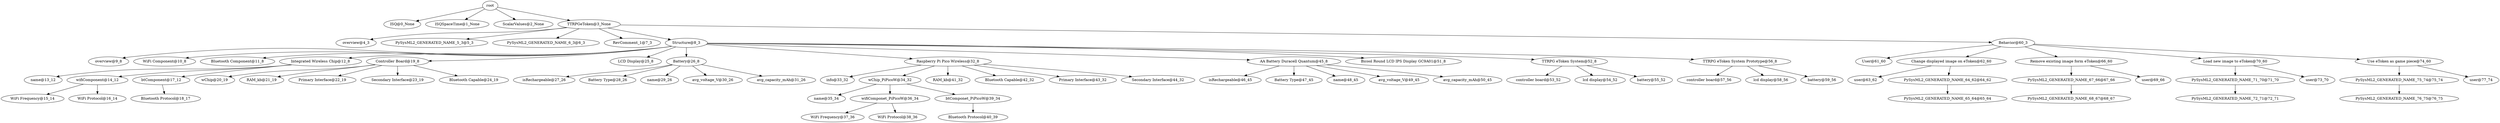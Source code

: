 digraph tree {
    "root";
    "ISQ@0_None";
    "ISQSpaceTime@1_None";
    "ScalarValues@2_None";
    "TTRPGeToken@3_None";
    "overview@4_3";
    "PySysML2_GENERATED_NAME_5_3@5_3";
    "PySysML2_GENERATED_NAME_6_3@6_3";
    "RevComment_1@7_3";
    "Structure@8_3";
    "overview@9_8";
    "WiFi Component@10_8";
    "Bluetooth Component@11_8";
    "Integrated Wireless Chip@12_8";
    "name@13_12";
    "wifiComponent@14_12";
    "WiFi Frequency@15_14";
    "WiFi Protocol@16_14";
    "btComponent@17_12";
    "Bluetooth Protocol@18_17";
    "Controller Board@19_8";
    "wChip@20_19";
    "RAM_kb@21_19";
    "Primary Interface@22_19";
    "Secondary Interface@23_19";
    "Bluetooth Capable@24_19";
    "LCD Display@25_8";
    "Battery@26_8";
    "isRechargeable@27_26";
    "Battery Type@28_26";
    "name@29_26";
    "avg_voltage_V@30_26";
    "avg_capacity_mAh@31_26";
    "Raspberry Pi Pico Wireless@32_8";
    "info@33_32";
    "wChip_PiPicoW@34_32";
    "name@35_34";
    "wifiComponet_PiPicoW@36_34";
    "WiFi Frequency@37_36";
    "WiFi Protocol@38_36";
    "btComponet_PiPicoW@39_34";
    "Bluetooth Protocol@40_39";
    "RAM_kb@41_32";
    "Bluetooth Capable@42_32";
    "Primary Interface@43_32";
    "Secondary Interface@44_32";
    "AA Battery Duracell Quantum@45_8";
    "isRechargeable@46_45";
    "Battery Type@47_45";
    "name@48_45";
    "avg_voltage_V@49_45";
    "avg_capacity_mAh@50_45";
    "Bicool Round LCD IPS Display GC9A01@51_8";
    "TTRPG eToken System@52_8";
    "controller board@53_52";
    "lcd display@54_52";
    "battery@55_52";
    "TTRPG eToken System Prototype@56_8";
    "controller board@57_56";
    "lcd display@58_56";
    "battery@59_56";
    "Behavior@60_3";
    "User@61_60";
    "Change displayed image on eToken@62_60";
    "user@63_62";
    "PySysML2_GENERATED_NAME_64_62@64_62";
    "PySysML2_GENERATED_NAME_65_64@65_64";
    "Remove existing image form eToken@66_60";
    "PySysML2_GENERATED_NAME_67_66@67_66";
    "PySysML2_GENERATED_NAME_68_67@68_67";
    "user@69_66";
    "Load new image to eToken@70_60";
    "PySysML2_GENERATED_NAME_71_70@71_70";
    "PySysML2_GENERATED_NAME_72_71@72_71";
    "user@73_70";
    "Use eToken as game piece@74_60";
    "PySysML2_GENERATED_NAME_75_74@75_74";
    "PySysML2_GENERATED_NAME_76_75@76_75";
    "user@77_74";
    "root" -> "ISQ@0_None";
    "root" -> "ISQSpaceTime@1_None";
    "root" -> "ScalarValues@2_None";
    "root" -> "TTRPGeToken@3_None";
    "TTRPGeToken@3_None" -> "overview@4_3";
    "TTRPGeToken@3_None" -> "PySysML2_GENERATED_NAME_5_3@5_3";
    "TTRPGeToken@3_None" -> "PySysML2_GENERATED_NAME_6_3@6_3";
    "TTRPGeToken@3_None" -> "RevComment_1@7_3";
    "TTRPGeToken@3_None" -> "Structure@8_3";
    "TTRPGeToken@3_None" -> "Behavior@60_3";
    "Structure@8_3" -> "overview@9_8";
    "Structure@8_3" -> "WiFi Component@10_8";
    "Structure@8_3" -> "Bluetooth Component@11_8";
    "Structure@8_3" -> "Integrated Wireless Chip@12_8";
    "Structure@8_3" -> "Controller Board@19_8";
    "Structure@8_3" -> "LCD Display@25_8";
    "Structure@8_3" -> "Battery@26_8";
    "Structure@8_3" -> "Raspberry Pi Pico Wireless@32_8";
    "Structure@8_3" -> "AA Battery Duracell Quantum@45_8";
    "Structure@8_3" -> "Bicool Round LCD IPS Display GC9A01@51_8";
    "Structure@8_3" -> "TTRPG eToken System@52_8";
    "Structure@8_3" -> "TTRPG eToken System Prototype@56_8";
    "Integrated Wireless Chip@12_8" -> "name@13_12";
    "Integrated Wireless Chip@12_8" -> "wifiComponent@14_12";
    "Integrated Wireless Chip@12_8" -> "btComponent@17_12";
    "wifiComponent@14_12" -> "WiFi Frequency@15_14";
    "wifiComponent@14_12" -> "WiFi Protocol@16_14";
    "btComponent@17_12" -> "Bluetooth Protocol@18_17";
    "Controller Board@19_8" -> "wChip@20_19";
    "Controller Board@19_8" -> "RAM_kb@21_19";
    "Controller Board@19_8" -> "Primary Interface@22_19";
    "Controller Board@19_8" -> "Secondary Interface@23_19";
    "Controller Board@19_8" -> "Bluetooth Capable@24_19";
    "Battery@26_8" -> "isRechargeable@27_26";
    "Battery@26_8" -> "Battery Type@28_26";
    "Battery@26_8" -> "name@29_26";
    "Battery@26_8" -> "avg_voltage_V@30_26";
    "Battery@26_8" -> "avg_capacity_mAh@31_26";
    "Raspberry Pi Pico Wireless@32_8" -> "info@33_32";
    "Raspberry Pi Pico Wireless@32_8" -> "wChip_PiPicoW@34_32";
    "Raspberry Pi Pico Wireless@32_8" -> "RAM_kb@41_32";
    "Raspberry Pi Pico Wireless@32_8" -> "Bluetooth Capable@42_32";
    "Raspberry Pi Pico Wireless@32_8" -> "Primary Interface@43_32";
    "Raspberry Pi Pico Wireless@32_8" -> "Secondary Interface@44_32";
    "wChip_PiPicoW@34_32" -> "name@35_34";
    "wChip_PiPicoW@34_32" -> "wifiComponet_PiPicoW@36_34";
    "wChip_PiPicoW@34_32" -> "btComponet_PiPicoW@39_34";
    "wifiComponet_PiPicoW@36_34" -> "WiFi Frequency@37_36";
    "wifiComponet_PiPicoW@36_34" -> "WiFi Protocol@38_36";
    "btComponet_PiPicoW@39_34" -> "Bluetooth Protocol@40_39";
    "AA Battery Duracell Quantum@45_8" -> "isRechargeable@46_45";
    "AA Battery Duracell Quantum@45_8" -> "Battery Type@47_45";
    "AA Battery Duracell Quantum@45_8" -> "name@48_45";
    "AA Battery Duracell Quantum@45_8" -> "avg_voltage_V@49_45";
    "AA Battery Duracell Quantum@45_8" -> "avg_capacity_mAh@50_45";
    "TTRPG eToken System@52_8" -> "controller board@53_52";
    "TTRPG eToken System@52_8" -> "lcd display@54_52";
    "TTRPG eToken System@52_8" -> "battery@55_52";
    "TTRPG eToken System Prototype@56_8" -> "controller board@57_56";
    "TTRPG eToken System Prototype@56_8" -> "lcd display@58_56";
    "TTRPG eToken System Prototype@56_8" -> "battery@59_56";
    "Behavior@60_3" -> "User@61_60";
    "Behavior@60_3" -> "Change displayed image on eToken@62_60";
    "Behavior@60_3" -> "Remove existing image form eToken@66_60";
    "Behavior@60_3" -> "Load new image to eToken@70_60";
    "Behavior@60_3" -> "Use eToken as game piece@74_60";
    "Change displayed image on eToken@62_60" -> "user@63_62";
    "Change displayed image on eToken@62_60" -> "PySysML2_GENERATED_NAME_64_62@64_62";
    "PySysML2_GENERATED_NAME_64_62@64_62" -> "PySysML2_GENERATED_NAME_65_64@65_64";
    "Remove existing image form eToken@66_60" -> "PySysML2_GENERATED_NAME_67_66@67_66";
    "Remove existing image form eToken@66_60" -> "user@69_66";
    "PySysML2_GENERATED_NAME_67_66@67_66" -> "PySysML2_GENERATED_NAME_68_67@68_67";
    "Load new image to eToken@70_60" -> "PySysML2_GENERATED_NAME_71_70@71_70";
    "Load new image to eToken@70_60" -> "user@73_70";
    "PySysML2_GENERATED_NAME_71_70@71_70" -> "PySysML2_GENERATED_NAME_72_71@72_71";
    "Use eToken as game piece@74_60" -> "PySysML2_GENERATED_NAME_75_74@75_74";
    "Use eToken as game piece@74_60" -> "user@77_74";
    "PySysML2_GENERATED_NAME_75_74@75_74" -> "PySysML2_GENERATED_NAME_76_75@76_75";
}
